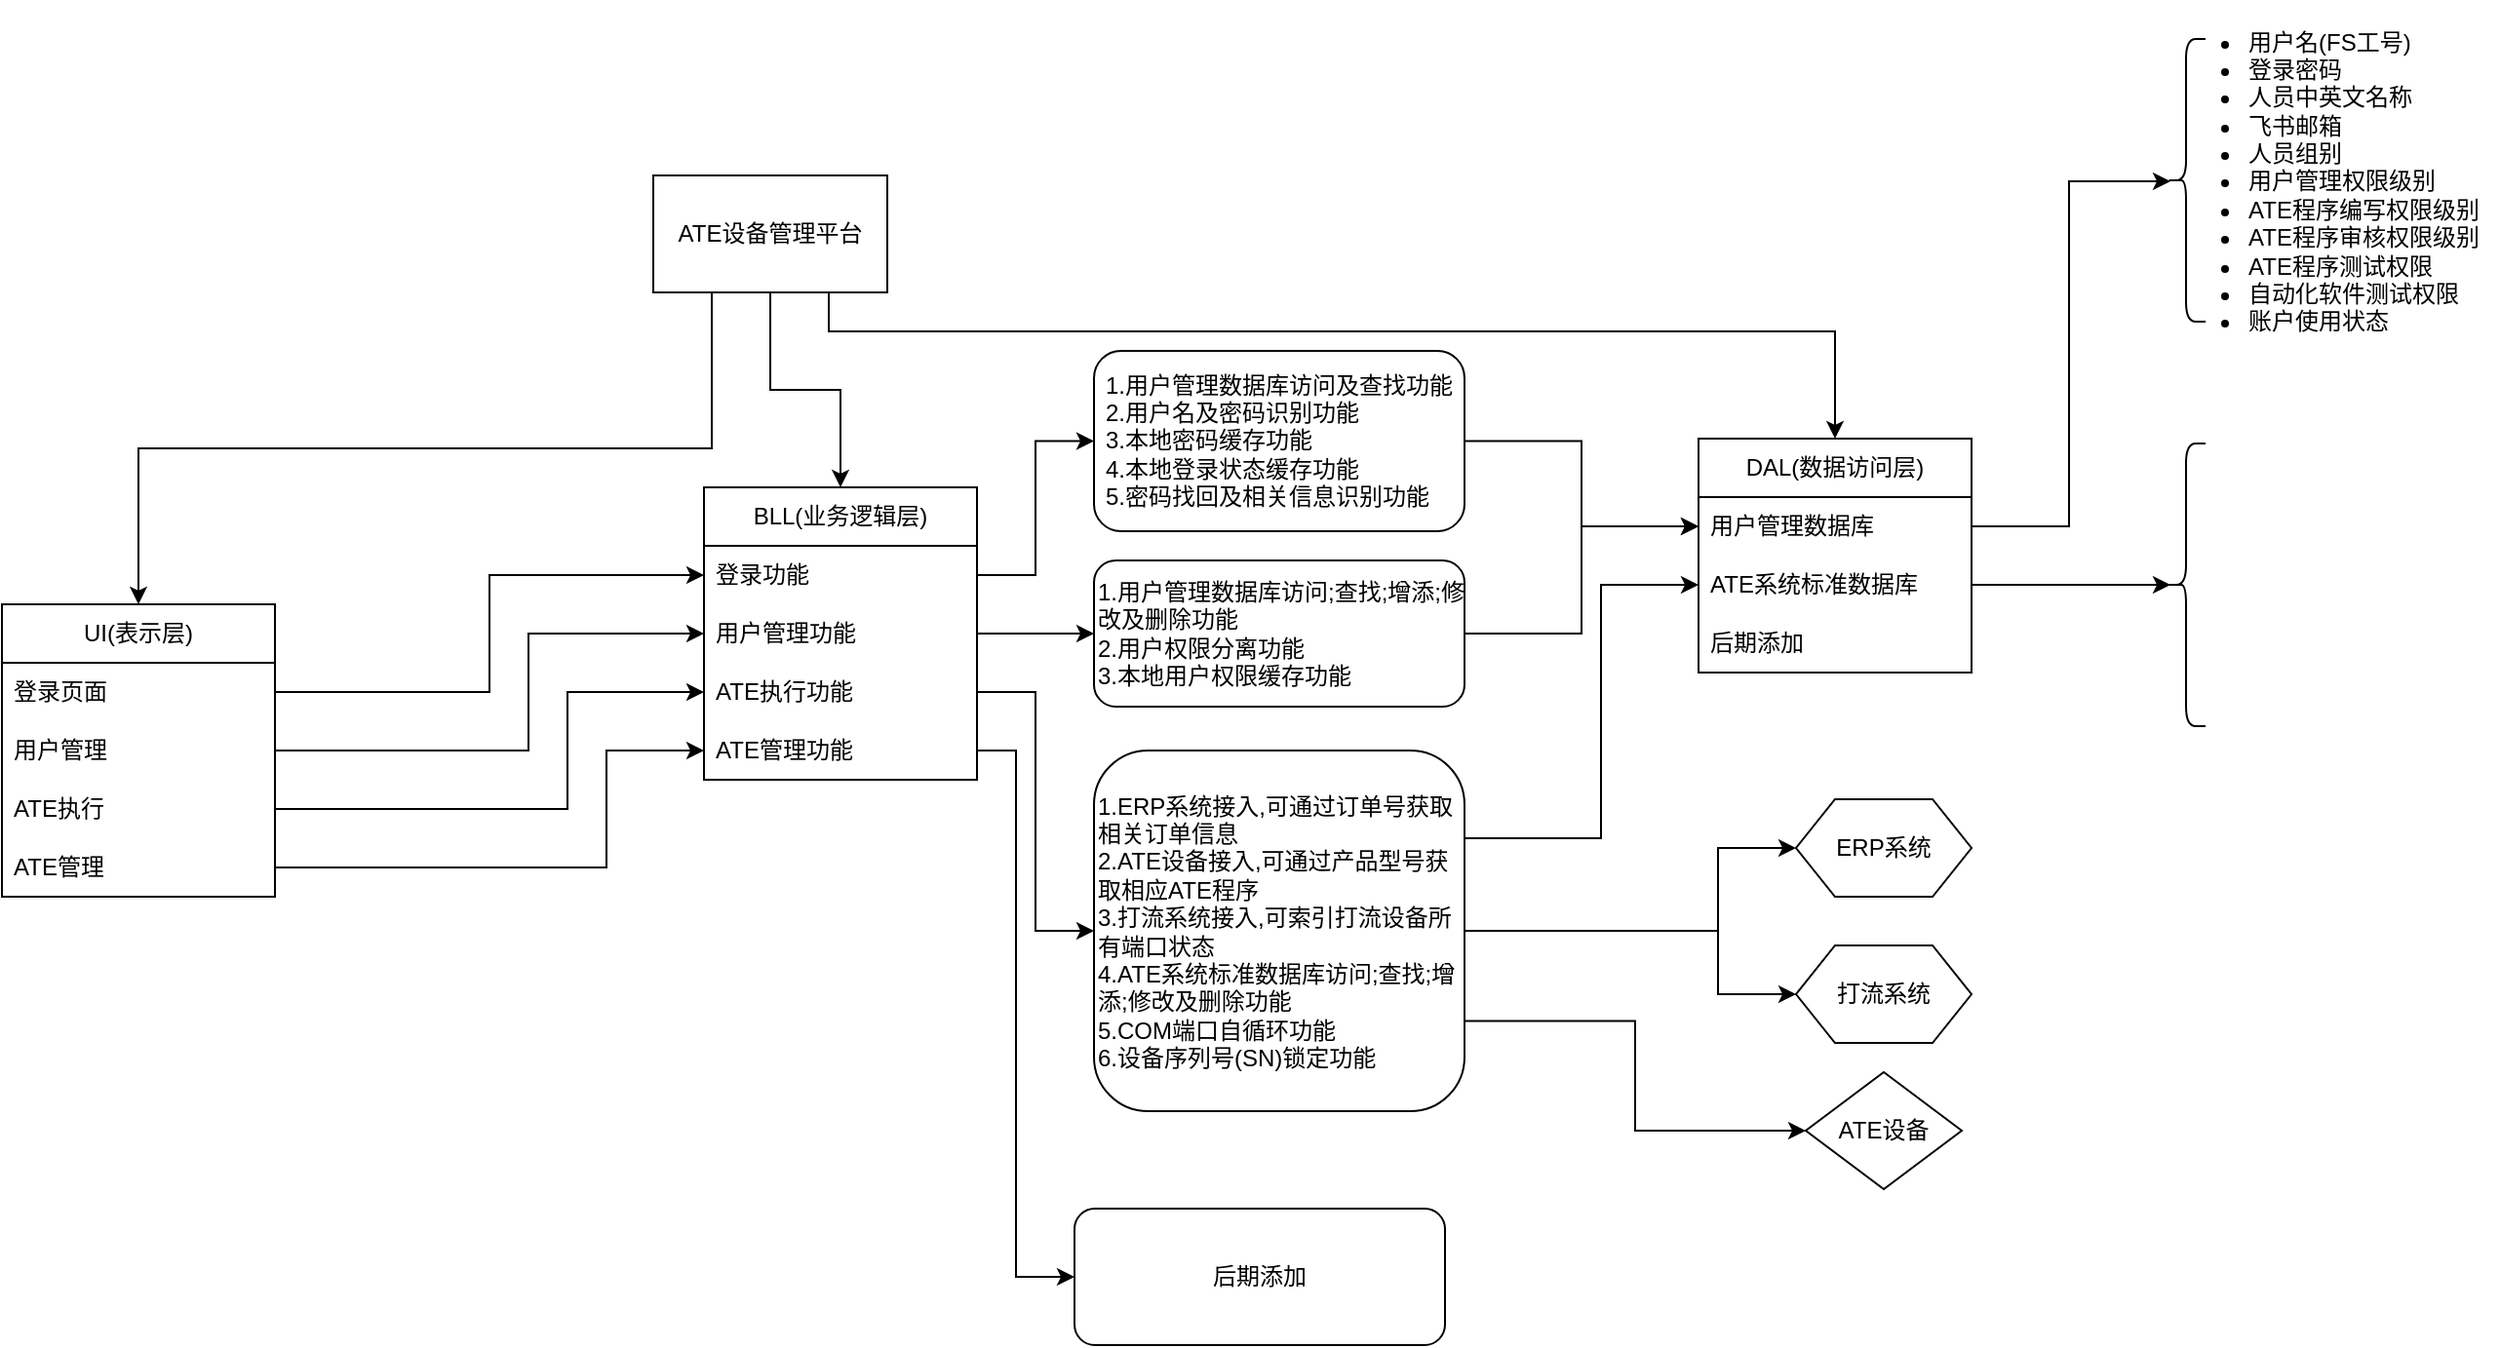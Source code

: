 <mxfile version="20.8.5" type="github">
  <diagram id="J7vyku3DdvCyJjQhRJDn" name="第 1 页">
    <mxGraphModel dx="1685" dy="945" grid="1" gridSize="10" guides="1" tooltips="1" connect="1" arrows="1" fold="1" page="1" pageScale="1" pageWidth="827" pageHeight="1169" math="0" shadow="0">
      <root>
        <mxCell id="0" />
        <mxCell id="1" parent="0" />
        <mxCell id="4PPtomYR8Qqas5wJuIB3-16" style="edgeStyle=orthogonalEdgeStyle;rounded=0;orthogonalLoop=1;jettySize=auto;html=1;exitX=0.25;exitY=1;exitDx=0;exitDy=0;entryX=0.5;entryY=0;entryDx=0;entryDy=0;" edge="1" parent="1" source="4PPtomYR8Qqas5wJuIB3-1" target="4PPtomYR8Qqas5wJuIB3-7">
          <mxGeometry relative="1" as="geometry">
            <mxPoint x="250" y="380" as="targetPoint" />
          </mxGeometry>
        </mxCell>
        <mxCell id="4PPtomYR8Qqas5wJuIB3-18" style="edgeStyle=orthogonalEdgeStyle;rounded=0;orthogonalLoop=1;jettySize=auto;html=1;exitX=0.5;exitY=1;exitDx=0;exitDy=0;entryX=0.5;entryY=0;entryDx=0;entryDy=0;" edge="1" parent="1" source="4PPtomYR8Qqas5wJuIB3-1" target="4PPtomYR8Qqas5wJuIB3-12">
          <mxGeometry relative="1" as="geometry" />
        </mxCell>
        <mxCell id="4PPtomYR8Qqas5wJuIB3-19" style="edgeStyle=orthogonalEdgeStyle;rounded=0;orthogonalLoop=1;jettySize=auto;html=1;exitX=0.75;exitY=1;exitDx=0;exitDy=0;entryX=0.5;entryY=0;entryDx=0;entryDy=0;" edge="1" parent="1" source="4PPtomYR8Qqas5wJuIB3-1" target="4PPtomYR8Qqas5wJuIB3-21">
          <mxGeometry relative="1" as="geometry">
            <mxPoint x="640" y="340" as="targetPoint" />
            <Array as="points">
              <mxPoint x="444" y="320" />
              <mxPoint x="960" y="320" />
            </Array>
          </mxGeometry>
        </mxCell>
        <mxCell id="4PPtomYR8Qqas5wJuIB3-1" value="ATE设备管理平台" style="rounded=0;whiteSpace=wrap;html=1;" vertex="1" parent="1">
          <mxGeometry x="354" y="240" width="120" height="60" as="geometry" />
        </mxCell>
        <mxCell id="4PPtomYR8Qqas5wJuIB3-7" value="UI(表示层)" style="swimlane;fontStyle=0;childLayout=stackLayout;horizontal=1;startSize=30;horizontalStack=0;resizeParent=1;resizeParentMax=0;resizeLast=0;collapsible=1;marginBottom=0;whiteSpace=wrap;html=1;" vertex="1" parent="1">
          <mxGeometry x="20" y="460" width="140" height="150" as="geometry" />
        </mxCell>
        <mxCell id="4PPtomYR8Qqas5wJuIB3-8" value="登录页面" style="text;strokeColor=none;fillColor=none;align=left;verticalAlign=middle;spacingLeft=4;spacingRight=4;overflow=hidden;points=[[0,0.5],[1,0.5]];portConstraint=eastwest;rotatable=0;whiteSpace=wrap;html=1;" vertex="1" parent="4PPtomYR8Qqas5wJuIB3-7">
          <mxGeometry y="30" width="140" height="30" as="geometry" />
        </mxCell>
        <mxCell id="4PPtomYR8Qqas5wJuIB3-9" value="用户管理" style="text;strokeColor=none;fillColor=none;align=left;verticalAlign=middle;spacingLeft=4;spacingRight=4;overflow=hidden;points=[[0,0.5],[1,0.5]];portConstraint=eastwest;rotatable=0;whiteSpace=wrap;html=1;" vertex="1" parent="4PPtomYR8Qqas5wJuIB3-7">
          <mxGeometry y="60" width="140" height="30" as="geometry" />
        </mxCell>
        <mxCell id="4PPtomYR8Qqas5wJuIB3-10" value="ATE执行" style="text;strokeColor=none;fillColor=none;align=left;verticalAlign=middle;spacingLeft=4;spacingRight=4;overflow=hidden;points=[[0,0.5],[1,0.5]];portConstraint=eastwest;rotatable=0;whiteSpace=wrap;html=1;" vertex="1" parent="4PPtomYR8Qqas5wJuIB3-7">
          <mxGeometry y="90" width="140" height="30" as="geometry" />
        </mxCell>
        <mxCell id="4PPtomYR8Qqas5wJuIB3-17" value="ATE管理" style="text;strokeColor=none;fillColor=none;align=left;verticalAlign=middle;spacingLeft=4;spacingRight=4;overflow=hidden;points=[[0,0.5],[1,0.5]];portConstraint=eastwest;rotatable=0;whiteSpace=wrap;html=1;" vertex="1" parent="4PPtomYR8Qqas5wJuIB3-7">
          <mxGeometry y="120" width="140" height="30" as="geometry" />
        </mxCell>
        <mxCell id="4PPtomYR8Qqas5wJuIB3-11" style="edgeStyle=orthogonalEdgeStyle;rounded=0;orthogonalLoop=1;jettySize=auto;html=1;entryX=0;entryY=0.5;entryDx=0;entryDy=0;" edge="1" parent="1" source="4PPtomYR8Qqas5wJuIB3-8" target="4PPtomYR8Qqas5wJuIB3-13">
          <mxGeometry relative="1" as="geometry">
            <mxPoint x="410" y="410" as="targetPoint" />
          </mxGeometry>
        </mxCell>
        <mxCell id="4PPtomYR8Qqas5wJuIB3-12" value="BLL(业务逻辑层)" style="swimlane;fontStyle=0;childLayout=stackLayout;horizontal=1;startSize=30;horizontalStack=0;resizeParent=1;resizeParentMax=0;resizeLast=0;collapsible=1;marginBottom=0;whiteSpace=wrap;html=1;" vertex="1" parent="1">
          <mxGeometry x="380" y="400" width="140" height="150" as="geometry" />
        </mxCell>
        <mxCell id="4PPtomYR8Qqas5wJuIB3-13" value="登录功能" style="text;strokeColor=none;fillColor=none;align=left;verticalAlign=middle;spacingLeft=4;spacingRight=4;overflow=hidden;points=[[0,0.5],[1,0.5]];portConstraint=eastwest;rotatable=0;whiteSpace=wrap;html=1;" vertex="1" parent="4PPtomYR8Qqas5wJuIB3-12">
          <mxGeometry y="30" width="140" height="30" as="geometry" />
        </mxCell>
        <mxCell id="4PPtomYR8Qqas5wJuIB3-14" value="用户管理功能" style="text;strokeColor=none;fillColor=none;align=left;verticalAlign=middle;spacingLeft=4;spacingRight=4;overflow=hidden;points=[[0,0.5],[1,0.5]];portConstraint=eastwest;rotatable=0;whiteSpace=wrap;html=1;" vertex="1" parent="4PPtomYR8Qqas5wJuIB3-12">
          <mxGeometry y="60" width="140" height="30" as="geometry" />
        </mxCell>
        <mxCell id="4PPtomYR8Qqas5wJuIB3-15" value="ATE执行功能" style="text;strokeColor=none;fillColor=none;align=left;verticalAlign=middle;spacingLeft=4;spacingRight=4;overflow=hidden;points=[[0,0.5],[1,0.5]];portConstraint=eastwest;rotatable=0;whiteSpace=wrap;html=1;" vertex="1" parent="4PPtomYR8Qqas5wJuIB3-12">
          <mxGeometry y="90" width="140" height="30" as="geometry" />
        </mxCell>
        <mxCell id="4PPtomYR8Qqas5wJuIB3-28" value="ATE管理功能" style="text;strokeColor=none;fillColor=none;align=left;verticalAlign=middle;spacingLeft=4;spacingRight=4;overflow=hidden;points=[[0,0.5],[1,0.5]];portConstraint=eastwest;rotatable=0;whiteSpace=wrap;html=1;" vertex="1" parent="4PPtomYR8Qqas5wJuIB3-12">
          <mxGeometry y="120" width="140" height="30" as="geometry" />
        </mxCell>
        <mxCell id="4PPtomYR8Qqas5wJuIB3-21" value="DAL(数据访问层)" style="swimlane;fontStyle=0;childLayout=stackLayout;horizontal=1;startSize=30;horizontalStack=0;resizeParent=1;resizeParentMax=0;resizeLast=0;collapsible=1;marginBottom=0;whiteSpace=wrap;html=1;" vertex="1" parent="1">
          <mxGeometry x="890" y="375" width="140" height="120" as="geometry" />
        </mxCell>
        <mxCell id="4PPtomYR8Qqas5wJuIB3-22" value="用户管理数据库" style="text;strokeColor=none;fillColor=none;align=left;verticalAlign=middle;spacingLeft=4;spacingRight=4;overflow=hidden;points=[[0,0.5],[1,0.5]];portConstraint=eastwest;rotatable=0;whiteSpace=wrap;html=1;" vertex="1" parent="4PPtomYR8Qqas5wJuIB3-21">
          <mxGeometry y="30" width="140" height="30" as="geometry" />
        </mxCell>
        <mxCell id="4PPtomYR8Qqas5wJuIB3-23" value="ATE系统标准数据库" style="text;strokeColor=none;fillColor=none;align=left;verticalAlign=middle;spacingLeft=4;spacingRight=4;overflow=hidden;points=[[0,0.5],[1,0.5]];portConstraint=eastwest;rotatable=0;whiteSpace=wrap;html=1;" vertex="1" parent="4PPtomYR8Qqas5wJuIB3-21">
          <mxGeometry y="60" width="140" height="30" as="geometry" />
        </mxCell>
        <mxCell id="4PPtomYR8Qqas5wJuIB3-24" value="后期添加" style="text;strokeColor=none;fillColor=none;align=left;verticalAlign=middle;spacingLeft=4;spacingRight=4;overflow=hidden;points=[[0,0.5],[1,0.5]];portConstraint=eastwest;rotatable=0;whiteSpace=wrap;html=1;" vertex="1" parent="4PPtomYR8Qqas5wJuIB3-21">
          <mxGeometry y="90" width="140" height="30" as="geometry" />
        </mxCell>
        <mxCell id="4PPtomYR8Qqas5wJuIB3-25" style="edgeStyle=orthogonalEdgeStyle;rounded=0;orthogonalLoop=1;jettySize=auto;html=1;entryX=0.1;entryY=0.5;entryDx=0;entryDy=0;entryPerimeter=0;" edge="1" parent="1" source="4PPtomYR8Qqas5wJuIB3-22" target="4PPtomYR8Qqas5wJuIB3-26">
          <mxGeometry relative="1" as="geometry">
            <mxPoint x="1010" y="340" as="targetPoint" />
            <Array as="points">
              <mxPoint x="1080" y="420" />
              <mxPoint x="1080" y="243" />
              <mxPoint x="1132" y="243" />
            </Array>
          </mxGeometry>
        </mxCell>
        <mxCell id="4PPtomYR8Qqas5wJuIB3-26" value="" style="shape=curlyBracket;whiteSpace=wrap;html=1;rounded=1;labelPosition=left;verticalLabelPosition=middle;align=right;verticalAlign=middle;" vertex="1" parent="1">
          <mxGeometry x="1130" y="170" width="20" height="145" as="geometry" />
        </mxCell>
        <mxCell id="4PPtomYR8Qqas5wJuIB3-27" value="&lt;ul&gt;&lt;li&gt;用户名(FS工号)&lt;/li&gt;&lt;li&gt;登录密码&lt;/li&gt;&lt;li&gt;人员中英文名称&lt;/li&gt;&lt;li&gt;飞书邮箱&lt;/li&gt;&lt;li&gt;人员组别&lt;/li&gt;&lt;li&gt;用户管理权限级别&lt;/li&gt;&lt;li&gt;ATE程序编写权限级别&lt;/li&gt;&lt;li&gt;ATE程序审核权限级别&lt;/li&gt;&lt;li&gt;ATE程序测试权限&lt;/li&gt;&lt;li&gt;自动化软件测试权限&lt;/li&gt;&lt;li&gt;账户使用状态&lt;/li&gt;&lt;/ul&gt;" style="text;strokeColor=none;fillColor=none;html=1;whiteSpace=wrap;verticalAlign=middle;overflow=hidden;" vertex="1" parent="1">
          <mxGeometry x="1130" y="150" width="170" height="180" as="geometry" />
        </mxCell>
        <mxCell id="4PPtomYR8Qqas5wJuIB3-29" style="edgeStyle=orthogonalEdgeStyle;rounded=0;orthogonalLoop=1;jettySize=auto;html=1;entryX=0;entryY=0.5;entryDx=0;entryDy=0;" edge="1" parent="1" source="4PPtomYR8Qqas5wJuIB3-13" target="4PPtomYR8Qqas5wJuIB3-30">
          <mxGeometry relative="1" as="geometry">
            <mxPoint x="580" y="400" as="targetPoint" />
          </mxGeometry>
        </mxCell>
        <mxCell id="4PPtomYR8Qqas5wJuIB3-33" style="edgeStyle=orthogonalEdgeStyle;rounded=0;orthogonalLoop=1;jettySize=auto;html=1;entryX=0;entryY=0.5;entryDx=0;entryDy=0;" edge="1" parent="1" source="4PPtomYR8Qqas5wJuIB3-30" target="4PPtomYR8Qqas5wJuIB3-22">
          <mxGeometry relative="1" as="geometry" />
        </mxCell>
        <mxCell id="4PPtomYR8Qqas5wJuIB3-30" value="&lt;div style=&quot;text-align: left;&quot;&gt;&lt;span style=&quot;background-color: initial;&quot;&gt;1.用户管理数据库访问及查找功能&lt;/span&gt;&lt;/div&gt;&lt;div style=&quot;text-align: left;&quot;&gt;&lt;span style=&quot;background-color: initial;&quot;&gt;2.用户名及密码识别功能&lt;/span&gt;&lt;/div&gt;&lt;div style=&quot;text-align: left;&quot;&gt;&lt;span style=&quot;background-color: initial;&quot;&gt;3.本地密码缓存功能&lt;/span&gt;&lt;/div&gt;&lt;div style=&quot;text-align: left;&quot;&gt;&lt;span style=&quot;background-color: initial;&quot;&gt;4.本地登录状态缓存功能&lt;/span&gt;&lt;/div&gt;&lt;div style=&quot;text-align: left;&quot;&gt;&lt;span style=&quot;background-color: initial;&quot;&gt;5.密码找回及相关信息识别功能&lt;/span&gt;&lt;/div&gt;" style="rounded=1;whiteSpace=wrap;html=1;" vertex="1" parent="1">
          <mxGeometry x="580" y="330" width="190" height="92.5" as="geometry" />
        </mxCell>
        <mxCell id="4PPtomYR8Qqas5wJuIB3-34" style="edgeStyle=orthogonalEdgeStyle;rounded=0;orthogonalLoop=1;jettySize=auto;html=1;entryX=0;entryY=0.5;entryDx=0;entryDy=0;" edge="1" parent="1" source="4PPtomYR8Qqas5wJuIB3-14" target="4PPtomYR8Qqas5wJuIB3-35">
          <mxGeometry relative="1" as="geometry">
            <mxPoint x="580" y="475" as="targetPoint" />
          </mxGeometry>
        </mxCell>
        <mxCell id="4PPtomYR8Qqas5wJuIB3-36" style="edgeStyle=orthogonalEdgeStyle;rounded=0;orthogonalLoop=1;jettySize=auto;html=1;entryX=0;entryY=0.5;entryDx=0;entryDy=0;exitX=1;exitY=0.5;exitDx=0;exitDy=0;" edge="1" parent="1" source="4PPtomYR8Qqas5wJuIB3-35" target="4PPtomYR8Qqas5wJuIB3-22">
          <mxGeometry relative="1" as="geometry">
            <mxPoint x="820" y="490" as="sourcePoint" />
            <Array as="points">
              <mxPoint x="830" y="475" />
              <mxPoint x="830" y="420" />
            </Array>
          </mxGeometry>
        </mxCell>
        <mxCell id="4PPtomYR8Qqas5wJuIB3-35" value="1.用户管理数据库访问;查找;增添;修改及删除功能&lt;br&gt;2.用户权限分离功能&lt;br&gt;3.本地用户权限缓存功能" style="rounded=1;whiteSpace=wrap;html=1;align=left;" vertex="1" parent="1">
          <mxGeometry x="580" y="437.5" width="190" height="75" as="geometry" />
        </mxCell>
        <mxCell id="4PPtomYR8Qqas5wJuIB3-38" value="ERP系统" style="shape=hexagon;perimeter=hexagonPerimeter2;whiteSpace=wrap;html=1;fixedSize=1;" vertex="1" parent="1">
          <mxGeometry x="940" y="560" width="90" height="50" as="geometry" />
        </mxCell>
        <mxCell id="4PPtomYR8Qqas5wJuIB3-39" value="ATE设备" style="rhombus;whiteSpace=wrap;html=1;" vertex="1" parent="1">
          <mxGeometry x="945" y="700" width="80" height="60" as="geometry" />
        </mxCell>
        <mxCell id="4PPtomYR8Qqas5wJuIB3-41" value="打流系统" style="shape=hexagon;perimeter=hexagonPerimeter2;whiteSpace=wrap;html=1;fixedSize=1;" vertex="1" parent="1">
          <mxGeometry x="940" y="635" width="90" height="50" as="geometry" />
        </mxCell>
        <mxCell id="4PPtomYR8Qqas5wJuIB3-42" style="edgeStyle=orthogonalEdgeStyle;rounded=0;orthogonalLoop=1;jettySize=auto;html=1;exitX=1;exitY=0.5;exitDx=0;exitDy=0;entryX=0;entryY=0.5;entryDx=0;entryDy=0;" edge="1" parent="1" source="4PPtomYR8Qqas5wJuIB3-15" target="4PPtomYR8Qqas5wJuIB3-43">
          <mxGeometry relative="1" as="geometry">
            <mxPoint x="570" y="620" as="targetPoint" />
          </mxGeometry>
        </mxCell>
        <mxCell id="4PPtomYR8Qqas5wJuIB3-44" style="edgeStyle=orthogonalEdgeStyle;rounded=0;orthogonalLoop=1;jettySize=auto;html=1;exitX=1;exitY=0.25;exitDx=0;exitDy=0;entryX=0;entryY=0.5;entryDx=0;entryDy=0;" edge="1" parent="1" source="4PPtomYR8Qqas5wJuIB3-43" target="4PPtomYR8Qqas5wJuIB3-23">
          <mxGeometry relative="1" as="geometry">
            <Array as="points">
              <mxPoint x="770" y="580" />
              <mxPoint x="840" y="580" />
              <mxPoint x="840" y="450" />
            </Array>
          </mxGeometry>
        </mxCell>
        <mxCell id="4PPtomYR8Qqas5wJuIB3-48" style="edgeStyle=orthogonalEdgeStyle;rounded=0;orthogonalLoop=1;jettySize=auto;html=1;exitX=1;exitY=0.5;exitDx=0;exitDy=0;entryX=0;entryY=0.5;entryDx=0;entryDy=0;" edge="1" parent="1" source="4PPtomYR8Qqas5wJuIB3-43" target="4PPtomYR8Qqas5wJuIB3-38">
          <mxGeometry relative="1" as="geometry">
            <Array as="points">
              <mxPoint x="900" y="627" />
              <mxPoint x="900" y="585" />
            </Array>
          </mxGeometry>
        </mxCell>
        <mxCell id="4PPtomYR8Qqas5wJuIB3-49" style="edgeStyle=orthogonalEdgeStyle;rounded=0;orthogonalLoop=1;jettySize=auto;html=1;exitX=1;exitY=0.5;exitDx=0;exitDy=0;entryX=0;entryY=0.5;entryDx=0;entryDy=0;" edge="1" parent="1" source="4PPtomYR8Qqas5wJuIB3-43" target="4PPtomYR8Qqas5wJuIB3-41">
          <mxGeometry relative="1" as="geometry">
            <Array as="points">
              <mxPoint x="900" y="627" />
              <mxPoint x="900" y="660" />
            </Array>
          </mxGeometry>
        </mxCell>
        <mxCell id="4PPtomYR8Qqas5wJuIB3-55" style="edgeStyle=orthogonalEdgeStyle;rounded=0;orthogonalLoop=1;jettySize=auto;html=1;exitX=1;exitY=0.75;exitDx=0;exitDy=0;entryX=0;entryY=0.5;entryDx=0;entryDy=0;" edge="1" parent="1" source="4PPtomYR8Qqas5wJuIB3-43" target="4PPtomYR8Qqas5wJuIB3-39">
          <mxGeometry relative="1" as="geometry" />
        </mxCell>
        <mxCell id="4PPtomYR8Qqas5wJuIB3-43" value="1.ERP系统接入,可通过订单号获取相关订单信息&lt;br&gt;2.ATE设备接入,可通过产品型号获取相应ATE程序&lt;br&gt;3.打流系统接入,可索引打流设备所有端口状态&lt;br&gt;4.ATE系统标准数据库访问;查找;增添;修改及删除功能&lt;br&gt;5.COM端口自循环功能&lt;br&gt;6.设备序列号(SN)锁定功能" style="rounded=1;whiteSpace=wrap;html=1;align=left;" vertex="1" parent="1">
          <mxGeometry x="580" y="535" width="190" height="185" as="geometry" />
        </mxCell>
        <mxCell id="4PPtomYR8Qqas5wJuIB3-50" style="edgeStyle=orthogonalEdgeStyle;rounded=0;orthogonalLoop=1;jettySize=auto;html=1;exitX=1;exitY=0.5;exitDx=0;exitDy=0;entryX=0;entryY=0.5;entryDx=0;entryDy=0;" edge="1" parent="1" source="4PPtomYR8Qqas5wJuIB3-28" target="4PPtomYR8Qqas5wJuIB3-51">
          <mxGeometry relative="1" as="geometry">
            <mxPoint x="540" y="720" as="targetPoint" />
            <Array as="points">
              <mxPoint x="540" y="535" />
              <mxPoint x="540" y="805" />
            </Array>
          </mxGeometry>
        </mxCell>
        <mxCell id="4PPtomYR8Qqas5wJuIB3-51" value="后期添加" style="rounded=1;whiteSpace=wrap;html=1;" vertex="1" parent="1">
          <mxGeometry x="570" y="770" width="190" height="70" as="geometry" />
        </mxCell>
        <mxCell id="4PPtomYR8Qqas5wJuIB3-52" style="edgeStyle=orthogonalEdgeStyle;rounded=0;orthogonalLoop=1;jettySize=auto;html=1;entryX=0;entryY=0.5;entryDx=0;entryDy=0;" edge="1" parent="1" source="4PPtomYR8Qqas5wJuIB3-9" target="4PPtomYR8Qqas5wJuIB3-14">
          <mxGeometry relative="1" as="geometry">
            <Array as="points">
              <mxPoint x="290" y="535" />
              <mxPoint x="290" y="475" />
            </Array>
          </mxGeometry>
        </mxCell>
        <mxCell id="4PPtomYR8Qqas5wJuIB3-53" style="edgeStyle=orthogonalEdgeStyle;rounded=0;orthogonalLoop=1;jettySize=auto;html=1;entryX=0;entryY=0.5;entryDx=0;entryDy=0;" edge="1" parent="1" source="4PPtomYR8Qqas5wJuIB3-10" target="4PPtomYR8Qqas5wJuIB3-15">
          <mxGeometry relative="1" as="geometry">
            <Array as="points">
              <mxPoint x="310" y="565" />
              <mxPoint x="310" y="505" />
            </Array>
          </mxGeometry>
        </mxCell>
        <mxCell id="4PPtomYR8Qqas5wJuIB3-54" style="edgeStyle=orthogonalEdgeStyle;rounded=0;orthogonalLoop=1;jettySize=auto;html=1;entryX=0;entryY=0.5;entryDx=0;entryDy=0;" edge="1" parent="1" source="4PPtomYR8Qqas5wJuIB3-17" target="4PPtomYR8Qqas5wJuIB3-28">
          <mxGeometry relative="1" as="geometry">
            <Array as="points">
              <mxPoint x="330" y="595" />
              <mxPoint x="330" y="535" />
            </Array>
          </mxGeometry>
        </mxCell>
        <mxCell id="4PPtomYR8Qqas5wJuIB3-56" style="edgeStyle=orthogonalEdgeStyle;rounded=0;orthogonalLoop=1;jettySize=auto;html=1;entryX=0.1;entryY=0.5;entryDx=0;entryDy=0;entryPerimeter=0;" edge="1" parent="1" source="4PPtomYR8Qqas5wJuIB3-23" target="4PPtomYR8Qqas5wJuIB3-57">
          <mxGeometry relative="1" as="geometry">
            <mxPoint x="1120" y="450" as="targetPoint" />
          </mxGeometry>
        </mxCell>
        <mxCell id="4PPtomYR8Qqas5wJuIB3-57" value="" style="shape=curlyBracket;whiteSpace=wrap;html=1;rounded=1;labelPosition=left;verticalLabelPosition=middle;align=right;verticalAlign=middle;" vertex="1" parent="1">
          <mxGeometry x="1130" y="377.5" width="20" height="145" as="geometry" />
        </mxCell>
      </root>
    </mxGraphModel>
  </diagram>
</mxfile>
